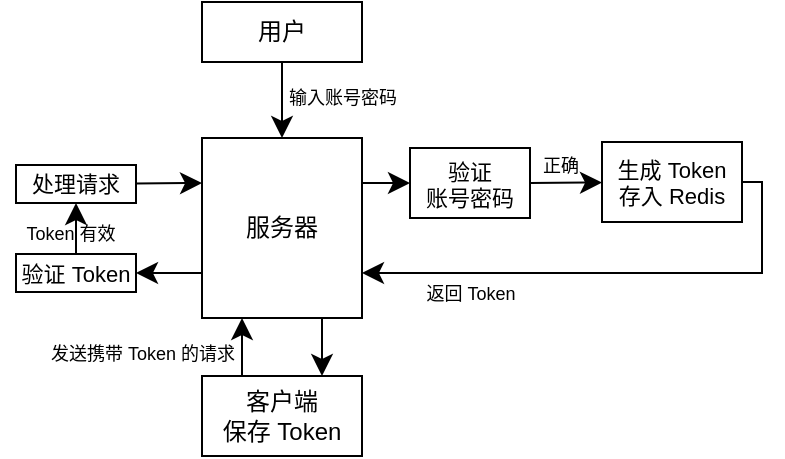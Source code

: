 <mxfile version="24.2.7" type="github">
  <diagram id="7Gc6tMnncwXWJHUpQeZY" name="第 1 页">
    <mxGraphModel dx="402" dy="471" grid="0" gridSize="10" guides="1" tooltips="1" connect="1" arrows="1" fold="1" page="0" pageScale="1" pageWidth="827" pageHeight="1169" math="0" shadow="0">
      <root>
        <mxCell id="0" />
        <mxCell id="1" parent="0" />
        <mxCell id="gcqi9XU0KOSMAMwN36rl-3" value="" style="edgeStyle=none;curved=1;rounded=0;orthogonalLoop=1;jettySize=auto;html=1;fontSize=12;startSize=8;endSize=8;" edge="1" parent="1" source="gcqi9XU0KOSMAMwN36rl-1" target="gcqi9XU0KOSMAMwN36rl-2">
          <mxGeometry relative="1" as="geometry" />
        </mxCell>
        <mxCell id="gcqi9XU0KOSMAMwN36rl-1" value="用户" style="whiteSpace=wrap;html=1;" vertex="1" parent="1">
          <mxGeometry x="300" y="153" width="80" height="30" as="geometry" />
        </mxCell>
        <mxCell id="gcqi9XU0KOSMAMwN36rl-9" style="edgeStyle=none;curved=1;rounded=0;orthogonalLoop=1;jettySize=auto;html=1;exitX=1;exitY=0.25;exitDx=0;exitDy=0;fontSize=12;startSize=8;endSize=8;" edge="1" parent="1" source="gcqi9XU0KOSMAMwN36rl-2" target="gcqi9XU0KOSMAMwN36rl-8">
          <mxGeometry relative="1" as="geometry" />
        </mxCell>
        <mxCell id="gcqi9XU0KOSMAMwN36rl-22" value="" style="edgeStyle=none;curved=1;rounded=0;orthogonalLoop=1;jettySize=auto;html=1;fontSize=12;startSize=8;endSize=8;exitX=0.75;exitY=1;exitDx=0;exitDy=0;entryX=0.75;entryY=0;entryDx=0;entryDy=0;" edge="1" parent="1" source="gcqi9XU0KOSMAMwN36rl-2" target="gcqi9XU0KOSMAMwN36rl-21">
          <mxGeometry relative="1" as="geometry" />
        </mxCell>
        <mxCell id="gcqi9XU0KOSMAMwN36rl-2" value="服务器" style="whiteSpace=wrap;html=1;" vertex="1" parent="1">
          <mxGeometry x="300" y="221" width="80" height="90" as="geometry" />
        </mxCell>
        <mxCell id="gcqi9XU0KOSMAMwN36rl-7" value="&lt;font style=&quot;font-size: 9px;&quot;&gt;输入账号密码&lt;/font&gt;" style="text;html=1;align=center;verticalAlign=middle;resizable=0;points=[];autosize=1;strokeColor=none;fillColor=none;fontSize=16;" vertex="1" parent="1">
          <mxGeometry x="330" y="183" width="80" height="30" as="geometry" />
        </mxCell>
        <mxCell id="gcqi9XU0KOSMAMwN36rl-11" style="edgeStyle=none;curved=1;rounded=0;orthogonalLoop=1;jettySize=auto;html=1;exitX=1;exitY=0.5;exitDx=0;exitDy=0;fontSize=12;startSize=8;endSize=8;" edge="1" parent="1" source="gcqi9XU0KOSMAMwN36rl-8" target="gcqi9XU0KOSMAMwN36rl-10">
          <mxGeometry relative="1" as="geometry" />
        </mxCell>
        <mxCell id="gcqi9XU0KOSMAMwN36rl-8" value="&lt;font style=&quot;font-size: 11px;&quot;&gt;验证&lt;/font&gt;&lt;div style=&quot;font-size: 11px;&quot;&gt;&lt;font style=&quot;font-size: 11px;&quot;&gt;账号密码&lt;/font&gt;&lt;/div&gt;" style="whiteSpace=wrap;html=1;" vertex="1" parent="1">
          <mxGeometry x="404" y="226" width="60" height="35" as="geometry" />
        </mxCell>
        <mxCell id="gcqi9XU0KOSMAMwN36rl-10" value="&lt;font style=&quot;font-size: 11px;&quot;&gt;生成 Token&lt;/font&gt;&lt;div style=&quot;font-size: 11px;&quot;&gt;&lt;font style=&quot;font-size: 11px;&quot;&gt;存入 Redis&lt;/font&gt;&lt;/div&gt;" style="whiteSpace=wrap;html=1;" vertex="1" parent="1">
          <mxGeometry x="500" y="223" width="70" height="40" as="geometry" />
        </mxCell>
        <mxCell id="gcqi9XU0KOSMAMwN36rl-14" value="" style="endArrow=classic;html=1;rounded=0;fontSize=12;startSize=8;endSize=8;edgeStyle=orthogonalEdgeStyle;entryX=1;entryY=0.75;entryDx=0;entryDy=0;exitX=1;exitY=0.5;exitDx=0;exitDy=0;" edge="1" parent="1" source="gcqi9XU0KOSMAMwN36rl-10" target="gcqi9XU0KOSMAMwN36rl-2">
          <mxGeometry width="50" height="50" relative="1" as="geometry">
            <mxPoint x="579" y="245.75" as="sourcePoint" />
            <mxPoint x="390" y="288.25" as="targetPoint" />
            <Array as="points">
              <mxPoint x="580" y="243" />
              <mxPoint x="580" y="289" />
            </Array>
          </mxGeometry>
        </mxCell>
        <mxCell id="gcqi9XU0KOSMAMwN36rl-15" value="&lt;span style=&quot;font-size: 9px;&quot;&gt;返回 Token&lt;/span&gt;" style="text;html=1;align=center;verticalAlign=middle;resizable=0;points=[];autosize=1;strokeColor=none;fillColor=none;fontSize=16;" vertex="1" parent="1">
          <mxGeometry x="399" y="281" width="70" height="30" as="geometry" />
        </mxCell>
        <mxCell id="gcqi9XU0KOSMAMwN36rl-16" value="&lt;span style=&quot;font-size: 9px;&quot;&gt;正确&lt;/span&gt;" style="text;html=1;align=center;verticalAlign=middle;resizable=0;points=[];autosize=1;strokeColor=none;fillColor=none;fontSize=16;" vertex="1" parent="1">
          <mxGeometry x="459" y="216.5" width="40" height="30" as="geometry" />
        </mxCell>
        <mxCell id="gcqi9XU0KOSMAMwN36rl-32" style="edgeStyle=none;curved=1;rounded=0;orthogonalLoop=1;jettySize=auto;html=1;entryX=0.5;entryY=1;entryDx=0;entryDy=0;fontSize=12;startSize=8;endSize=8;" edge="1" parent="1">
          <mxGeometry relative="1" as="geometry">
            <mxPoint x="320" y="340" as="sourcePoint" />
            <mxPoint x="320" y="311.0" as="targetPoint" />
          </mxGeometry>
        </mxCell>
        <mxCell id="gcqi9XU0KOSMAMwN36rl-21" value="客户端&lt;div&gt;保存 Token&lt;/div&gt;" style="whiteSpace=wrap;html=1;" vertex="1" parent="1">
          <mxGeometry x="300" y="340" width="80" height="40" as="geometry" />
        </mxCell>
        <mxCell id="gcqi9XU0KOSMAMwN36rl-33" value="&lt;font style=&quot;font-size: 9px;&quot;&gt;发送携带 Token 的请求&lt;/font&gt;" style="text;html=1;align=center;verticalAlign=middle;resizable=0;points=[];autosize=1;strokeColor=none;fillColor=none;fontSize=16;" vertex="1" parent="1">
          <mxGeometry x="210" y="311" width="120" height="30" as="geometry" />
        </mxCell>
        <mxCell id="gcqi9XU0KOSMAMwN36rl-34" value="" style="endArrow=classic;html=1;rounded=0;fontSize=12;startSize=8;endSize=8;curved=1;exitX=0;exitY=0.75;exitDx=0;exitDy=0;entryX=1;entryY=0.5;entryDx=0;entryDy=0;" edge="1" parent="1" source="gcqi9XU0KOSMAMwN36rl-2" target="gcqi9XU0KOSMAMwN36rl-35">
          <mxGeometry width="50" height="50" relative="1" as="geometry">
            <mxPoint x="300" y="295.25" as="sourcePoint" />
            <mxPoint x="260" y="290" as="targetPoint" />
          </mxGeometry>
        </mxCell>
        <mxCell id="gcqi9XU0KOSMAMwN36rl-37" style="edgeStyle=none;curved=1;rounded=0;orthogonalLoop=1;jettySize=auto;html=1;fontSize=12;startSize=8;endSize=8;entryX=0.5;entryY=1;entryDx=0;entryDy=0;" edge="1" parent="1" source="gcqi9XU0KOSMAMwN36rl-35" target="gcqi9XU0KOSMAMwN36rl-38">
          <mxGeometry relative="1" as="geometry">
            <mxPoint x="237.0" y="250" as="targetPoint" />
          </mxGeometry>
        </mxCell>
        <mxCell id="gcqi9XU0KOSMAMwN36rl-35" value="&lt;font style=&quot;font-size: 11px;&quot;&gt;验证 Token&lt;/font&gt;" style="whiteSpace=wrap;html=1;" vertex="1" parent="1">
          <mxGeometry x="207" y="279" width="60" height="19" as="geometry" />
        </mxCell>
        <mxCell id="gcqi9XU0KOSMAMwN36rl-40" style="edgeStyle=none;curved=1;rounded=0;orthogonalLoop=1;jettySize=auto;html=1;entryX=0;entryY=0.25;entryDx=0;entryDy=0;fontSize=12;startSize=8;endSize=8;" edge="1" parent="1" source="gcqi9XU0KOSMAMwN36rl-38" target="gcqi9XU0KOSMAMwN36rl-2">
          <mxGeometry relative="1" as="geometry" />
        </mxCell>
        <mxCell id="gcqi9XU0KOSMAMwN36rl-38" value="&lt;font style=&quot;font-size: 11px;&quot;&gt;处理请求&lt;/font&gt;" style="whiteSpace=wrap;html=1;" vertex="1" parent="1">
          <mxGeometry x="207" y="234.5" width="60" height="19" as="geometry" />
        </mxCell>
        <mxCell id="gcqi9XU0KOSMAMwN36rl-41" value="&lt;font style=&quot;font-size: 9px;&quot;&gt;Token 有效&lt;/font&gt;" style="text;html=1;align=center;verticalAlign=middle;resizable=0;points=[];autosize=1;strokeColor=none;fillColor=none;fontSize=16;" vertex="1" parent="1">
          <mxGeometry x="199" y="251" width="70" height="30" as="geometry" />
        </mxCell>
      </root>
    </mxGraphModel>
  </diagram>
</mxfile>
